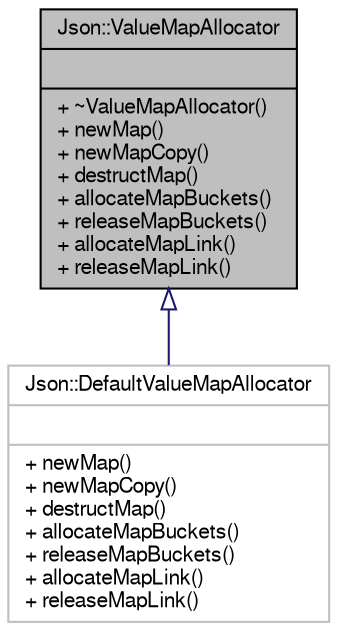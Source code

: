 digraph "Json::ValueMapAllocator"
{
  edge [fontname="FreeSans",fontsize="10",labelfontname="FreeSans",labelfontsize="10"];
  node [fontname="FreeSans",fontsize="10",shape=record];
  Node1 [label="{Json::ValueMapAllocator\n||+ ~ValueMapAllocator()\l+ newMap()\l+ newMapCopy()\l+ destructMap()\l+ allocateMapBuckets()\l+ releaseMapBuckets()\l+ allocateMapLink()\l+ releaseMapLink()\l}",height=0.2,width=0.4,color="black", fillcolor="grey75", style="filled" fontcolor="black"];
  Node1 -> Node2 [dir="back",color="midnightblue",fontsize="10",style="solid",arrowtail="onormal",fontname="FreeSans"];
  Node2 [label="{Json::DefaultValueMapAllocator\n||+ newMap()\l+ newMapCopy()\l+ destructMap()\l+ allocateMapBuckets()\l+ releaseMapBuckets()\l+ allocateMapLink()\l+ releaseMapLink()\l}",height=0.2,width=0.4,color="grey75", fillcolor="white", style="filled"];
}
